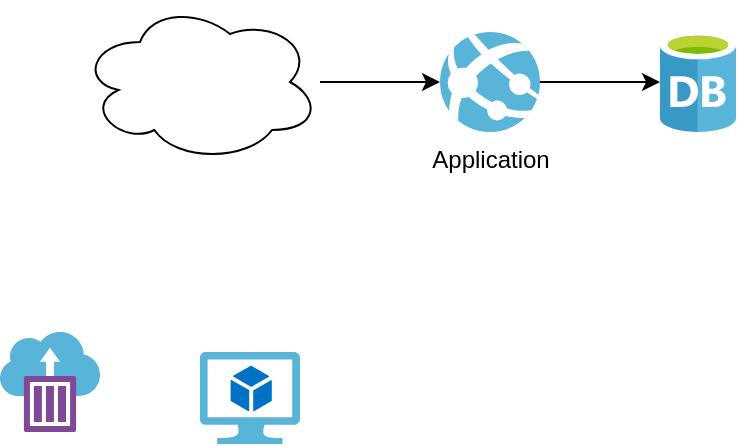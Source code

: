 <mxfile version="13.3.5" type="device"><diagram id="d2DFaWyP4juUfzuzxnEC" name="Page-1"><mxGraphModel dx="768" dy="482" grid="1" gridSize="10" guides="1" tooltips="1" connect="1" arrows="1" fold="1" page="1" pageScale="1" pageWidth="850" pageHeight="1100" math="0" shadow="0"><root><mxCell id="0"/><mxCell id="1" parent="0"/><mxCell id="fRM7M_-FmZ26ERnyzUcv-5" style="edgeStyle=orthogonalEdgeStyle;rounded=0;orthogonalLoop=1;jettySize=auto;html=1;" edge="1" parent="1" source="fRM7M_-FmZ26ERnyzUcv-2" target="fRM7M_-FmZ26ERnyzUcv-4"><mxGeometry relative="1" as="geometry"/></mxCell><mxCell id="fRM7M_-FmZ26ERnyzUcv-2" value="Application" style="aspect=fixed;html=1;points=[];align=center;image;fontSize=12;image=img/lib/mscae/App_Services.svg;" vertex="1" parent="1"><mxGeometry x="350" y="140" width="50" height="50" as="geometry"/></mxCell><mxCell id="fRM7M_-FmZ26ERnyzUcv-4" value="" style="aspect=fixed;html=1;points=[];align=center;image;fontSize=12;image=img/lib/mscae/Database_General.svg;" vertex="1" parent="1"><mxGeometry x="460" y="140" width="38" height="50" as="geometry"/></mxCell><mxCell id="fRM7M_-FmZ26ERnyzUcv-7" style="edgeStyle=orthogonalEdgeStyle;rounded=0;orthogonalLoop=1;jettySize=auto;html=1;" edge="1" parent="1" source="fRM7M_-FmZ26ERnyzUcv-6" target="fRM7M_-FmZ26ERnyzUcv-2"><mxGeometry relative="1" as="geometry"/></mxCell><mxCell id="fRM7M_-FmZ26ERnyzUcv-6" value="" style="ellipse;shape=cloud;whiteSpace=wrap;html=1;" vertex="1" parent="1"><mxGeometry x="170" y="125" width="120" height="80" as="geometry"/></mxCell><mxCell id="fRM7M_-FmZ26ERnyzUcv-8" value="" style="aspect=fixed;html=1;points=[];align=center;image;fontSize=12;image=img/lib/mscae/Virtual_Machine_2.svg;" vertex="1" parent="1"><mxGeometry x="230" y="300" width="50" height="46" as="geometry"/></mxCell><mxCell id="fRM7M_-FmZ26ERnyzUcv-9" value="" style="aspect=fixed;html=1;points=[];align=center;image;fontSize=12;image=img/lib/mscae/Container_Instances.svg;" vertex="1" parent="1"><mxGeometry x="130" y="290" width="50" height="50" as="geometry"/></mxCell></root></mxGraphModel></diagram></mxfile>